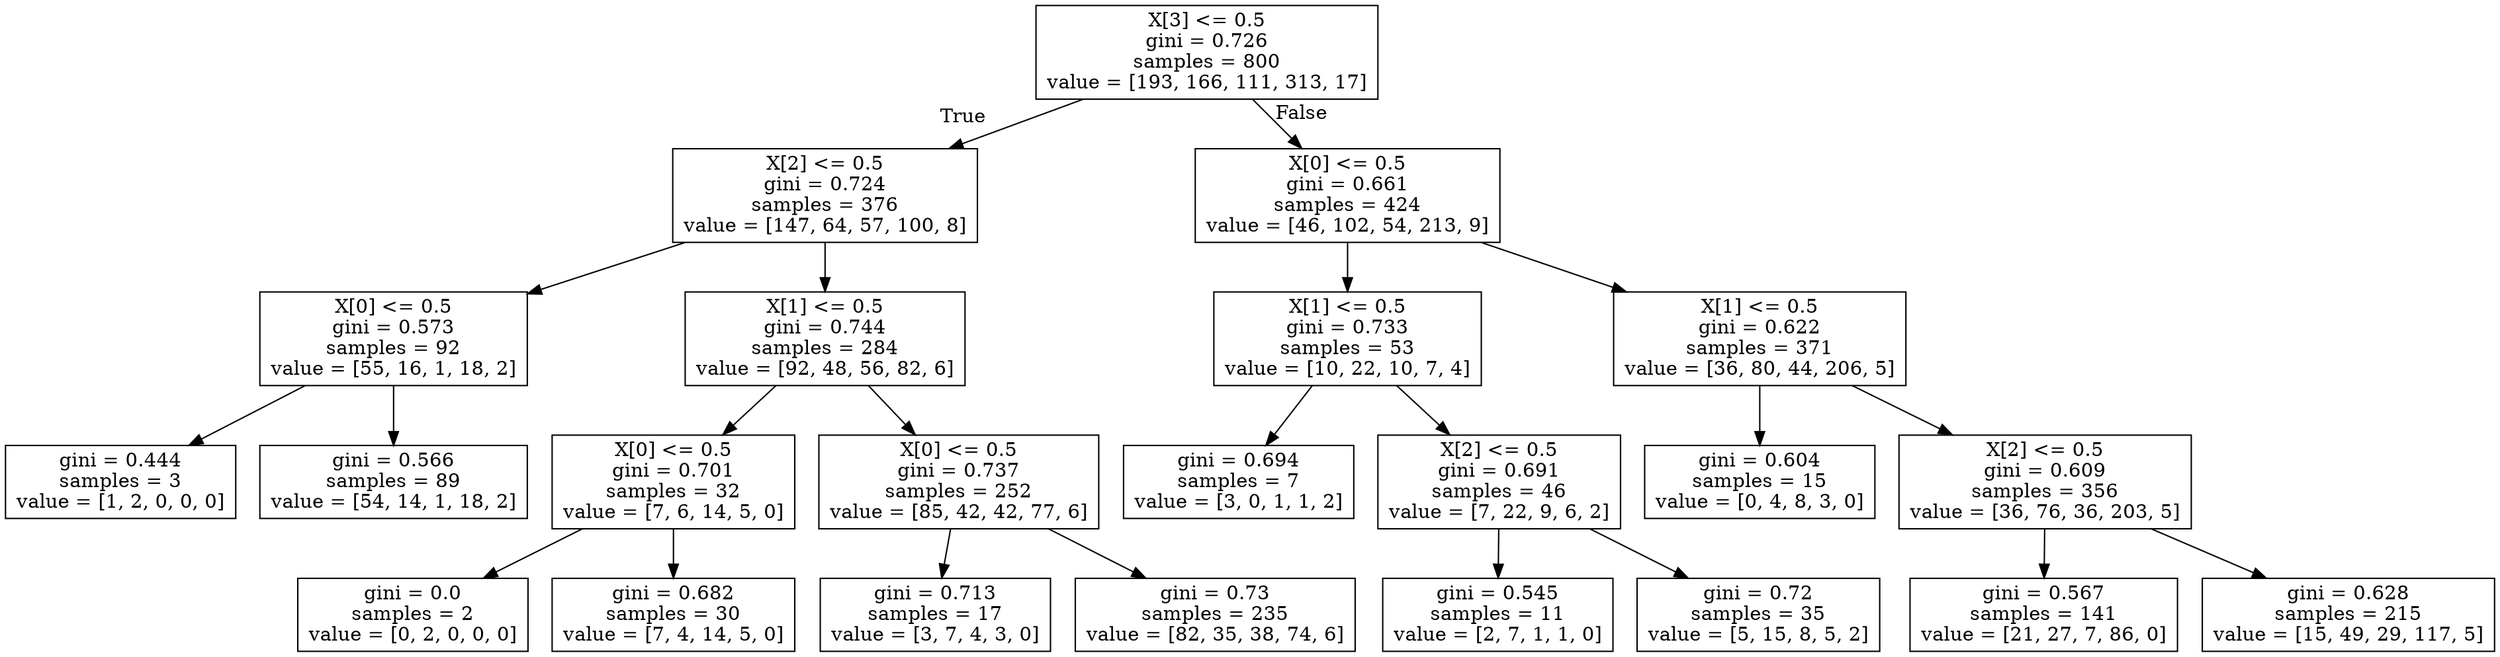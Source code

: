 digraph Tree {
node [shape=box] ;
0 [label="X[3] <= 0.5\ngini = 0.726\nsamples = 800\nvalue = [193, 166, 111, 313, 17]"] ;
1 [label="X[2] <= 0.5\ngini = 0.724\nsamples = 376\nvalue = [147, 64, 57, 100, 8]"] ;
0 -> 1 [labeldistance=2.5, labelangle=45, headlabel="True"] ;
2 [label="X[0] <= 0.5\ngini = 0.573\nsamples = 92\nvalue = [55, 16, 1, 18, 2]"] ;
1 -> 2 ;
3 [label="gini = 0.444\nsamples = 3\nvalue = [1, 2, 0, 0, 0]"] ;
2 -> 3 ;
4 [label="gini = 0.566\nsamples = 89\nvalue = [54, 14, 1, 18, 2]"] ;
2 -> 4 ;
5 [label="X[1] <= 0.5\ngini = 0.744\nsamples = 284\nvalue = [92, 48, 56, 82, 6]"] ;
1 -> 5 ;
6 [label="X[0] <= 0.5\ngini = 0.701\nsamples = 32\nvalue = [7, 6, 14, 5, 0]"] ;
5 -> 6 ;
7 [label="gini = 0.0\nsamples = 2\nvalue = [0, 2, 0, 0, 0]"] ;
6 -> 7 ;
8 [label="gini = 0.682\nsamples = 30\nvalue = [7, 4, 14, 5, 0]"] ;
6 -> 8 ;
9 [label="X[0] <= 0.5\ngini = 0.737\nsamples = 252\nvalue = [85, 42, 42, 77, 6]"] ;
5 -> 9 ;
10 [label="gini = 0.713\nsamples = 17\nvalue = [3, 7, 4, 3, 0]"] ;
9 -> 10 ;
11 [label="gini = 0.73\nsamples = 235\nvalue = [82, 35, 38, 74, 6]"] ;
9 -> 11 ;
12 [label="X[0] <= 0.5\ngini = 0.661\nsamples = 424\nvalue = [46, 102, 54, 213, 9]"] ;
0 -> 12 [labeldistance=2.5, labelangle=-45, headlabel="False"] ;
13 [label="X[1] <= 0.5\ngini = 0.733\nsamples = 53\nvalue = [10, 22, 10, 7, 4]"] ;
12 -> 13 ;
14 [label="gini = 0.694\nsamples = 7\nvalue = [3, 0, 1, 1, 2]"] ;
13 -> 14 ;
15 [label="X[2] <= 0.5\ngini = 0.691\nsamples = 46\nvalue = [7, 22, 9, 6, 2]"] ;
13 -> 15 ;
16 [label="gini = 0.545\nsamples = 11\nvalue = [2, 7, 1, 1, 0]"] ;
15 -> 16 ;
17 [label="gini = 0.72\nsamples = 35\nvalue = [5, 15, 8, 5, 2]"] ;
15 -> 17 ;
18 [label="X[1] <= 0.5\ngini = 0.622\nsamples = 371\nvalue = [36, 80, 44, 206, 5]"] ;
12 -> 18 ;
19 [label="gini = 0.604\nsamples = 15\nvalue = [0, 4, 8, 3, 0]"] ;
18 -> 19 ;
20 [label="X[2] <= 0.5\ngini = 0.609\nsamples = 356\nvalue = [36, 76, 36, 203, 5]"] ;
18 -> 20 ;
21 [label="gini = 0.567\nsamples = 141\nvalue = [21, 27, 7, 86, 0]"] ;
20 -> 21 ;
22 [label="gini = 0.628\nsamples = 215\nvalue = [15, 49, 29, 117, 5]"] ;
20 -> 22 ;
}